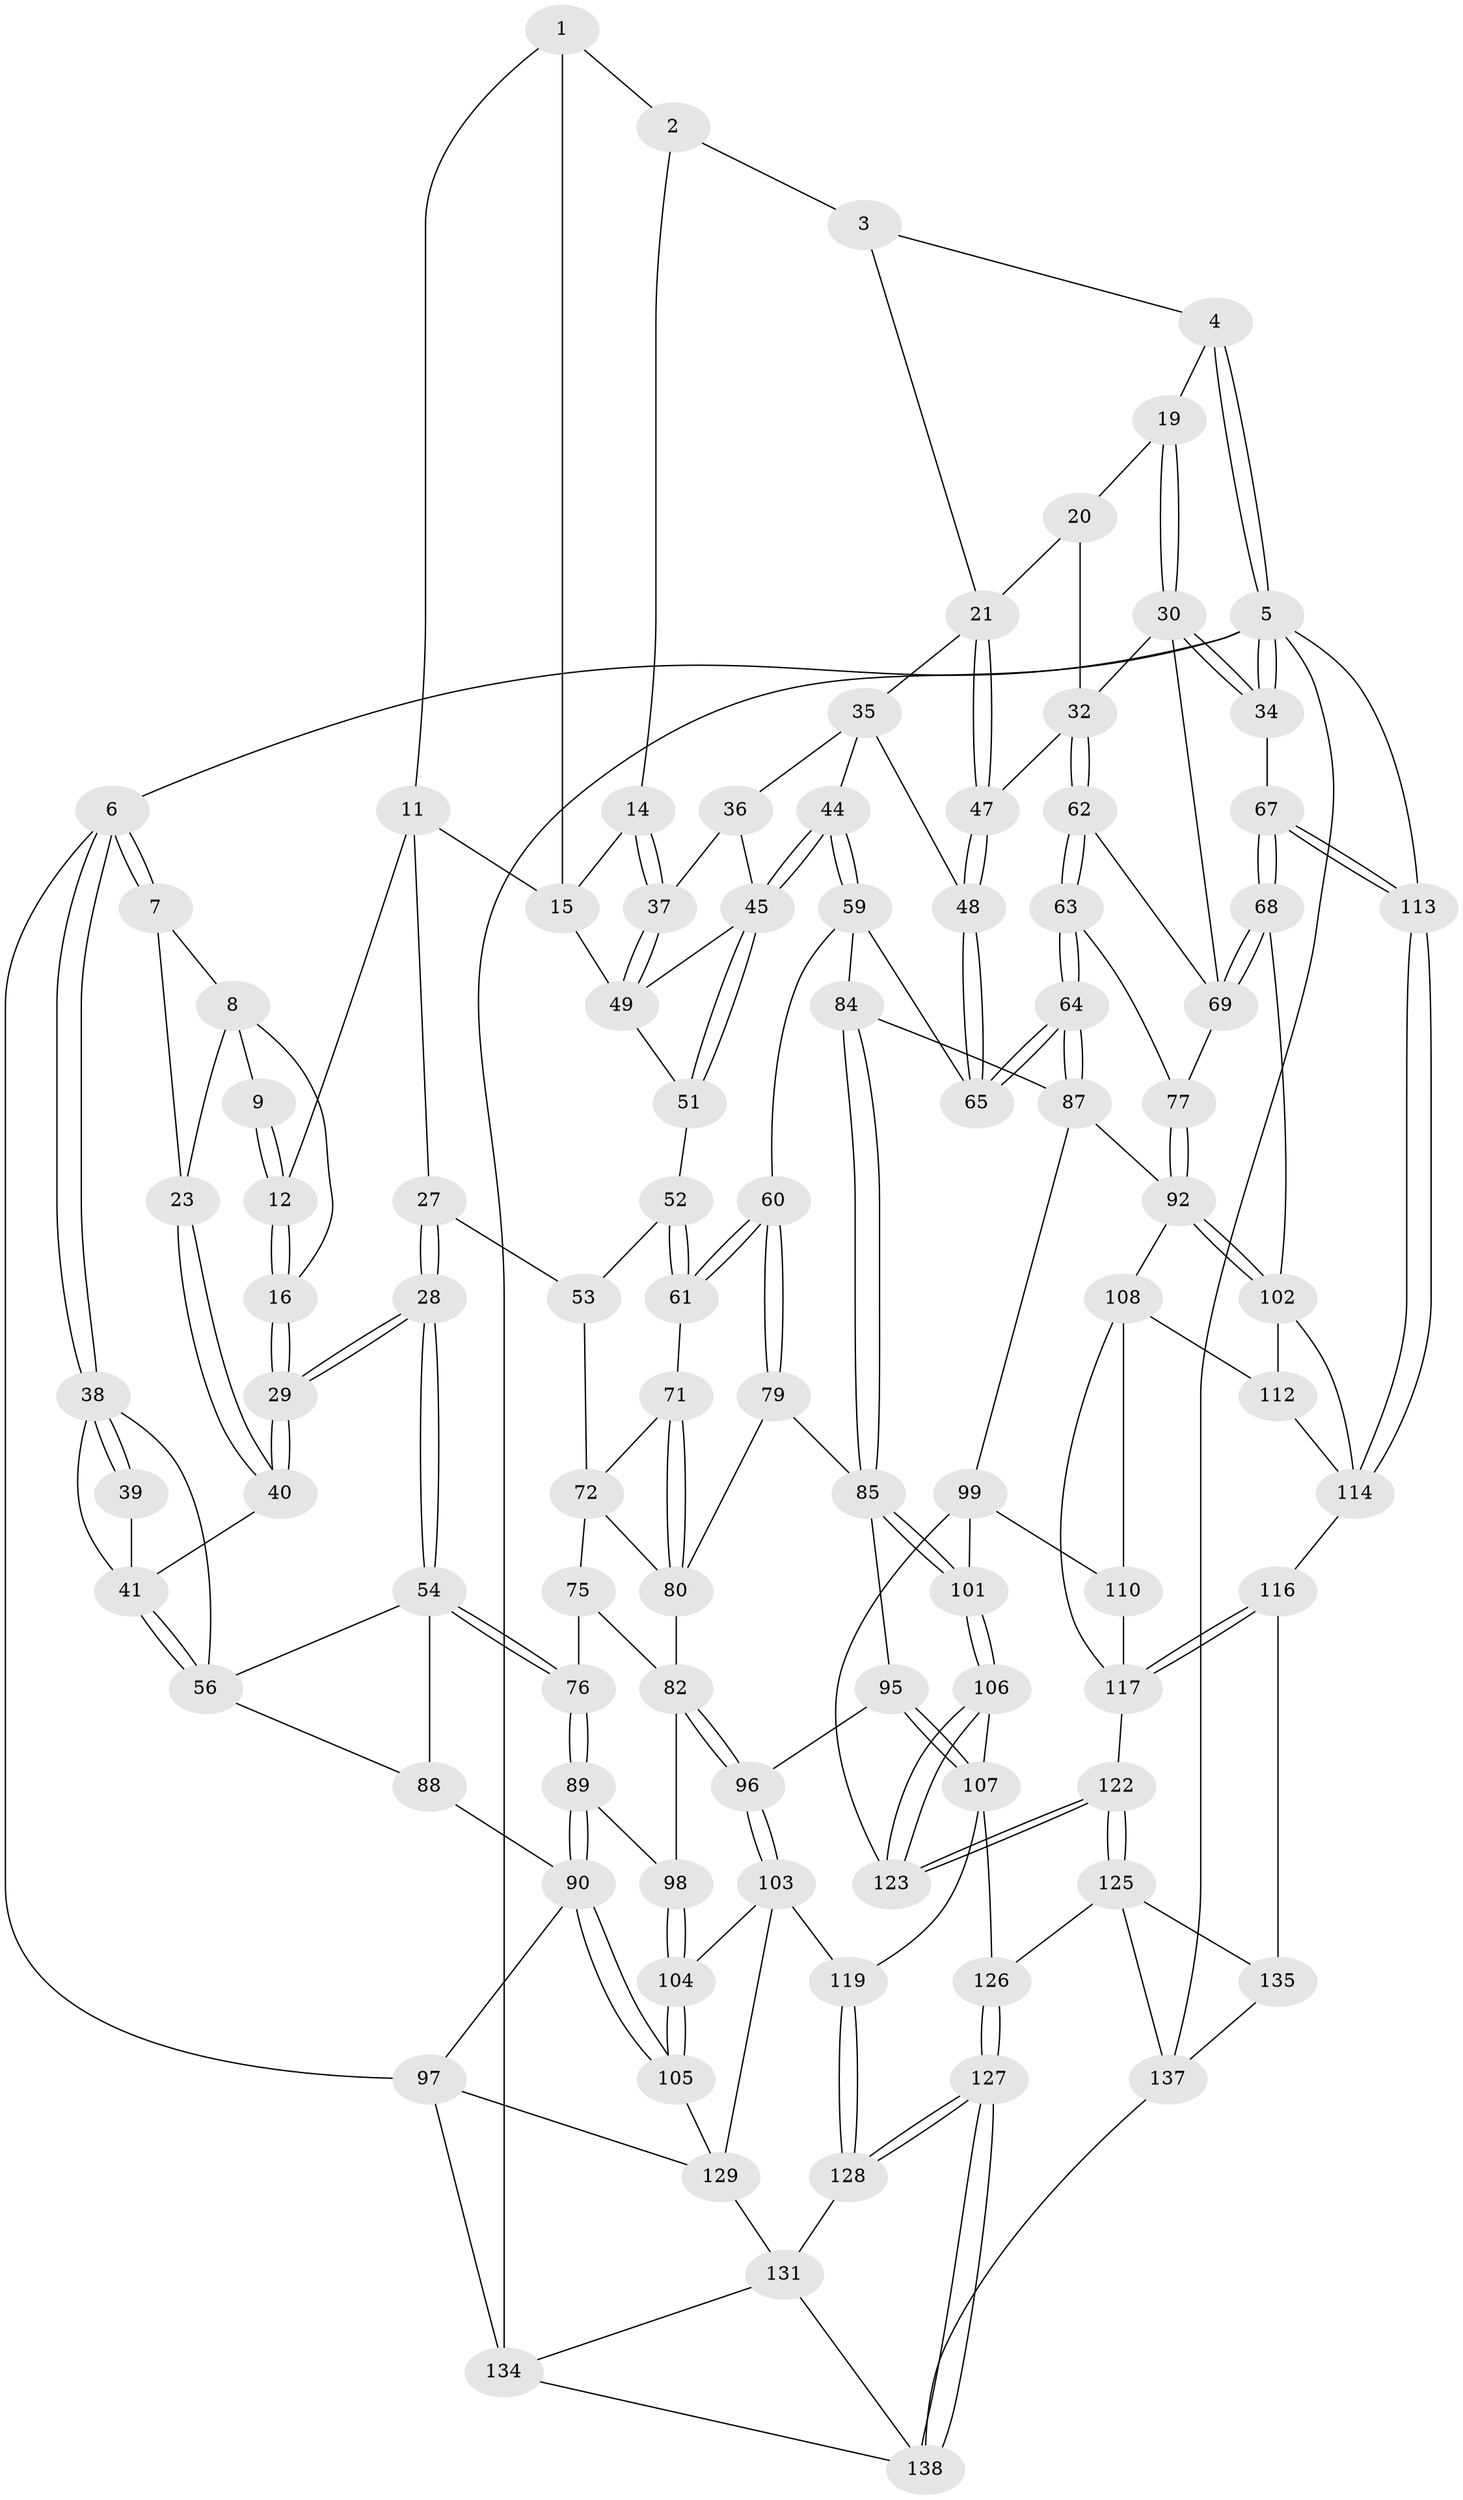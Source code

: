 // Generated by graph-tools (version 1.1) at 2025/52/02/27/25 19:52:37]
// undirected, 98 vertices, 225 edges
graph export_dot {
graph [start="1"]
  node [color=gray90,style=filled];
  1 [pos="+0.3148230259697491+0",super="+10"];
  2 [pos="+0.3711588160342679+0",super="+13"];
  3 [pos="+0.6537421756095964+0",super="+18"];
  4 [pos="+0.844699454381747+0"];
  5 [pos="+1+0",super="+124"];
  6 [pos="+0+0"];
  7 [pos="+0+0"];
  8 [pos="+0.17481712519197018+0",super="+17"];
  9 [pos="+0.30608746079941834+0"];
  11 [pos="+0.28845759714057095+0.08614812228682697",super="+26"];
  12 [pos="+0.25660718462430093+0.0891708589714431"];
  14 [pos="+0.4530527290084167+0.09422500044062944"];
  15 [pos="+0.3861544546305096+0.07045712399807912",super="+25"];
  16 [pos="+0.21447425649824006+0.11050170157688176"];
  19 [pos="+0.8547982593135479+0"];
  20 [pos="+0.8166339771289244+0.036322914156391085"];
  21 [pos="+0.6521379311554323+0.1045647696691015",super="+22"];
  23 [pos="+0.08966583083761628+0.10350406313908178",super="+24"];
  27 [pos="+0.18765351203737762+0.20039421421071862"];
  28 [pos="+0.18735570274897298+0.20033613170215125"];
  29 [pos="+0.1864016954931107+0.19758297357639884"];
  30 [pos="+0.9439578180214012+0.17300942988687007",super="+31"];
  32 [pos="+0.7732066155388881+0.21764462913904115",super="+33"];
  34 [pos="+1+0.22207788365020495"];
  35 [pos="+0.5771472358470379+0.09375407209114121",super="+43"];
  36 [pos="+0.5450158927811957+0.1187279143262809"];
  37 [pos="+0.4590230283105984+0.12729092284269908"];
  38 [pos="+0+0.0798630845308488",super="+57"];
  39 [pos="+0.0451003067359633+0.09631933562621688"];
  40 [pos="+0.11941271839788893+0.15160023718177293"];
  41 [pos="+0+0.19196347874878136",super="+42"];
  44 [pos="+0.5058482331686295+0.22825919105222467"];
  45 [pos="+0.4955603009893675+0.2182103629190097",super="+46"];
  47 [pos="+0.6863164821458678+0.18700525263544815"];
  48 [pos="+0.663472892653172+0.20865819363134078"];
  49 [pos="+0.4591561569928341+0.1302215107611881",super="+50"];
  51 [pos="+0.37210769496226725+0.22607399139555726"];
  52 [pos="+0.37195482489375586+0.2263098040747329"];
  53 [pos="+0.2719678732595614+0.24716789477745857"];
  54 [pos="+0.1305879481702472+0.3030979274036701",super="+55"];
  56 [pos="+0.0699450803709375+0.27240042577957463",super="+58"];
  59 [pos="+0.504710616290985+0.293819559832099",super="+66"];
  60 [pos="+0.4950252793358048+0.3045279547144002"];
  61 [pos="+0.37659533225210745+0.2891430997076397"];
  62 [pos="+0.7819548617190146+0.3274715164684113",super="+74"];
  63 [pos="+0.7799722058526818+0.3377035534758149",super="+78"];
  64 [pos="+0.7205609292081379+0.40062262892854456"];
  65 [pos="+0.6558169766740014+0.255226086635724"];
  67 [pos="+1+0.4195738430609131"];
  68 [pos="+1+0.4265681054486191"];
  69 [pos="+0.986365587067265+0.4260336382485891",super="+70"];
  71 [pos="+0.3687793169646354+0.3046961774550213"];
  72 [pos="+0.34848135811705294+0.31407888393855143",super="+73"];
  75 [pos="+0.2414806428641921+0.4062279509955063"];
  76 [pos="+0.17756355491635145+0.375859643747832"];
  77 [pos="+0.9339227658391765+0.43332860457723843"];
  79 [pos="+0.45896902389402044+0.3866990100313335"];
  80 [pos="+0.4225366041955706+0.3862009562599052",super="+81"];
  82 [pos="+0.29334928997071946+0.46523594378744987",super="+83"];
  84 [pos="+0.6266760435337939+0.42667792992165277"];
  85 [pos="+0.5354247141860043+0.4899494302290075",super="+86"];
  87 [pos="+0.7098989958799159+0.42637838789793364",super="+94"];
  88 [pos="+0+0.5397240823770264"];
  89 [pos="+0.10477517347447493+0.47833027478231116"];
  90 [pos="+0+0.5836899061702581",super="+91"];
  92 [pos="+0.8667470976974974+0.48603040643434686",super="+93"];
  95 [pos="+0.37879407493449224+0.5434729349577688"];
  96 [pos="+0.3362787096627363+0.5362767170487692"];
  97 [pos="+0+0.8189939474440134",super="+133"];
  98 [pos="+0.1817650865975251+0.5313419587764482"];
  99 [pos="+0.660814618675596+0.6002595538482031",super="+100"];
  101 [pos="+0.545303865665626+0.5214955253000133"];
  102 [pos="+0.9313345612367597+0.5808530067578725",super="+111"];
  103 [pos="+0.2528808667827712+0.709022940253053",super="+120"];
  104 [pos="+0.17049884289752582+0.5762709622863041"];
  105 [pos="+0+0.6121223939173973"];
  106 [pos="+0.5110977476609065+0.6326286940047656"];
  107 [pos="+0.44058110372664344+0.637020464954079",super="+118"];
  108 [pos="+0.8066635301114183+0.5379080377863265",super="+109"];
  110 [pos="+0.6941365601411158+0.6054730525713866"];
  112 [pos="+0.8512535516843193+0.5941446505528705"];
  113 [pos="+1+0.8660122958609467"];
  114 [pos="+1+0.8167424801724663",super="+115"];
  116 [pos="+0.8406463331702387+0.7961281244324581"];
  117 [pos="+0.7993888291538745+0.7740935547853843",super="+121"];
  119 [pos="+0.35563850364408783+0.7399610925864689"];
  122 [pos="+0.5929316749861662+0.7694695344715209"];
  123 [pos="+0.591157886850419+0.7505164545355062"];
  125 [pos="+0.5647929815835927+0.8023555090314995",super="+136"];
  126 [pos="+0.52378868288276+0.8012329887016834"];
  127 [pos="+0.3859833318550181+0.9113711413914152"];
  128 [pos="+0.37328721550181904+0.8994508687351515"];
  129 [pos="+0.22106067473336644+0.7414358096240782",super="+130"];
  131 [pos="+0.2190751965579741+0.8598007609745507",super="+132"];
  134 [pos="+0.09249999811874854+0.918811484612138",super="+141"];
  135 [pos="+0.8283655828967013+0.8176214808576193"];
  137 [pos="+0.5928217714441265+1",super="+139"];
  138 [pos="+0.4113025269595565+1",super="+140"];
  1 -- 2;
  1 -- 11;
  1 -- 15;
  2 -- 3 [weight=2];
  2 -- 14;
  3 -- 4;
  3 -- 21;
  4 -- 5;
  4 -- 5;
  4 -- 19;
  5 -- 6;
  5 -- 34;
  5 -- 34;
  5 -- 113;
  5 -- 137;
  5 -- 134;
  6 -- 7;
  6 -- 7;
  6 -- 38;
  6 -- 38;
  6 -- 97;
  7 -- 8;
  7 -- 23;
  8 -- 9;
  8 -- 16;
  8 -- 23;
  9 -- 12;
  9 -- 12;
  11 -- 12;
  11 -- 27;
  11 -- 15;
  12 -- 16;
  12 -- 16;
  14 -- 15;
  14 -- 37;
  14 -- 37;
  15 -- 49;
  16 -- 29;
  16 -- 29;
  19 -- 20;
  19 -- 30;
  19 -- 30;
  20 -- 21;
  20 -- 32;
  21 -- 47;
  21 -- 47;
  21 -- 35;
  23 -- 40;
  23 -- 40;
  27 -- 28;
  27 -- 28;
  27 -- 53;
  28 -- 29;
  28 -- 29;
  28 -- 54;
  28 -- 54;
  29 -- 40;
  29 -- 40;
  30 -- 34;
  30 -- 34;
  30 -- 32;
  30 -- 69;
  32 -- 62;
  32 -- 62;
  32 -- 47;
  34 -- 67;
  35 -- 36;
  35 -- 48;
  35 -- 44;
  36 -- 37;
  36 -- 45;
  37 -- 49;
  37 -- 49;
  38 -- 39;
  38 -- 39;
  38 -- 41;
  38 -- 56;
  39 -- 41;
  40 -- 41;
  41 -- 56;
  41 -- 56;
  44 -- 45;
  44 -- 45;
  44 -- 59;
  44 -- 59;
  45 -- 51;
  45 -- 51;
  45 -- 49;
  47 -- 48;
  47 -- 48;
  48 -- 65;
  48 -- 65;
  49 -- 51;
  51 -- 52;
  52 -- 53;
  52 -- 61;
  52 -- 61;
  53 -- 72;
  54 -- 76;
  54 -- 76;
  54 -- 56;
  54 -- 88;
  56 -- 88;
  59 -- 60;
  59 -- 65;
  59 -- 84;
  60 -- 61;
  60 -- 61;
  60 -- 79;
  60 -- 79;
  61 -- 71;
  62 -- 63 [weight=2];
  62 -- 63;
  62 -- 69;
  63 -- 64;
  63 -- 64;
  63 -- 77;
  64 -- 65;
  64 -- 65;
  64 -- 87;
  64 -- 87;
  67 -- 68;
  67 -- 68;
  67 -- 113;
  67 -- 113;
  68 -- 69;
  68 -- 69;
  68 -- 102;
  69 -- 77;
  71 -- 72;
  71 -- 80;
  71 -- 80;
  72 -- 75;
  72 -- 80;
  75 -- 76;
  75 -- 82;
  76 -- 89;
  76 -- 89;
  77 -- 92;
  77 -- 92;
  79 -- 80;
  79 -- 85;
  80 -- 82;
  82 -- 96;
  82 -- 96;
  82 -- 98;
  84 -- 85;
  84 -- 85;
  84 -- 87;
  85 -- 101;
  85 -- 101;
  85 -- 95;
  87 -- 99;
  87 -- 92;
  88 -- 90;
  89 -- 90;
  89 -- 90;
  89 -- 98;
  90 -- 105;
  90 -- 105;
  90 -- 97;
  92 -- 102;
  92 -- 102;
  92 -- 108;
  95 -- 96;
  95 -- 107;
  95 -- 107;
  96 -- 103;
  96 -- 103;
  97 -- 134 [weight=2];
  97 -- 129;
  98 -- 104;
  98 -- 104;
  99 -- 110;
  99 -- 123;
  99 -- 101;
  101 -- 106;
  101 -- 106;
  102 -- 112;
  102 -- 114;
  103 -- 104;
  103 -- 129;
  103 -- 119;
  104 -- 105;
  104 -- 105;
  105 -- 129;
  106 -- 107;
  106 -- 123;
  106 -- 123;
  107 -- 126;
  107 -- 119;
  108 -- 112;
  108 -- 117;
  108 -- 110;
  110 -- 117;
  112 -- 114;
  113 -- 114;
  113 -- 114;
  114 -- 116;
  116 -- 117;
  116 -- 117;
  116 -- 135;
  117 -- 122;
  119 -- 128;
  119 -- 128;
  122 -- 123;
  122 -- 123;
  122 -- 125;
  122 -- 125;
  125 -- 126;
  125 -- 137;
  125 -- 135;
  126 -- 127;
  126 -- 127;
  127 -- 128;
  127 -- 128;
  127 -- 138;
  127 -- 138;
  128 -- 131;
  129 -- 131;
  131 -- 138;
  131 -- 134;
  134 -- 138;
  135 -- 137;
  137 -- 138;
}
